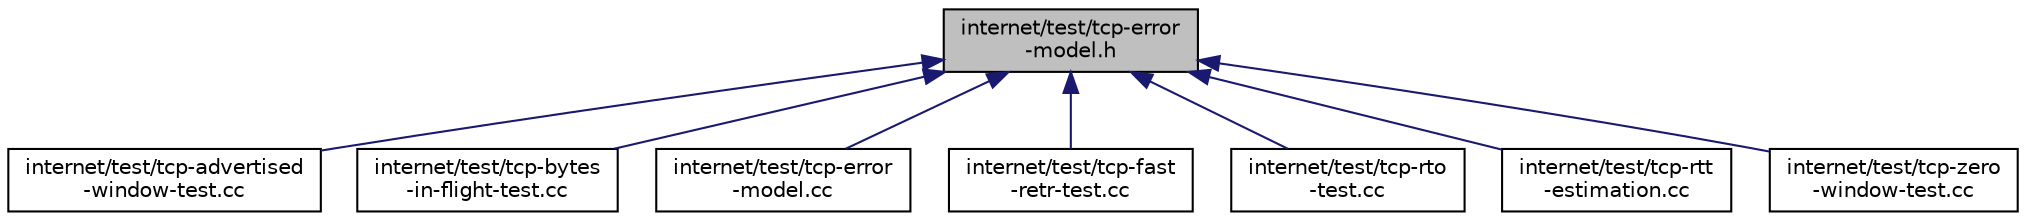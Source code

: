 digraph "internet/test/tcp-error-model.h"
{
  edge [fontname="Helvetica",fontsize="10",labelfontname="Helvetica",labelfontsize="10"];
  node [fontname="Helvetica",fontsize="10",shape=record];
  Node1 [label="internet/test/tcp-error\l-model.h",height=0.2,width=0.4,color="black", fillcolor="grey75", style="filled", fontcolor="black"];
  Node1 -> Node2 [dir="back",color="midnightblue",fontsize="10",style="solid"];
  Node2 [label="internet/test/tcp-advertised\l-window-test.cc",height=0.2,width=0.4,color="black", fillcolor="white", style="filled",URL="$d7/d36/tcp-advertised-window-test_8cc.html"];
  Node1 -> Node3 [dir="back",color="midnightblue",fontsize="10",style="solid"];
  Node3 [label="internet/test/tcp-bytes\l-in-flight-test.cc",height=0.2,width=0.4,color="black", fillcolor="white", style="filled",URL="$d9/dbe/tcp-bytes-in-flight-test_8cc.html"];
  Node1 -> Node4 [dir="back",color="midnightblue",fontsize="10",style="solid"];
  Node4 [label="internet/test/tcp-error\l-model.cc",height=0.2,width=0.4,color="black", fillcolor="white", style="filled",URL="$d3/d8e/tcp-error-model_8cc.html"];
  Node1 -> Node5 [dir="back",color="midnightblue",fontsize="10",style="solid"];
  Node5 [label="internet/test/tcp-fast\l-retr-test.cc",height=0.2,width=0.4,color="black", fillcolor="white", style="filled",URL="$d5/d13/tcp-fast-retr-test_8cc.html"];
  Node1 -> Node6 [dir="back",color="midnightblue",fontsize="10",style="solid"];
  Node6 [label="internet/test/tcp-rto\l-test.cc",height=0.2,width=0.4,color="black", fillcolor="white", style="filled",URL="$d9/df2/tcp-rto-test_8cc.html"];
  Node1 -> Node7 [dir="back",color="midnightblue",fontsize="10",style="solid"];
  Node7 [label="internet/test/tcp-rtt\l-estimation.cc",height=0.2,width=0.4,color="black", fillcolor="white", style="filled",URL="$d1/dd5/tcp-rtt-estimation_8cc.html"];
  Node1 -> Node8 [dir="back",color="midnightblue",fontsize="10",style="solid"];
  Node8 [label="internet/test/tcp-zero\l-window-test.cc",height=0.2,width=0.4,color="black", fillcolor="white", style="filled",URL="$d2/d99/tcp-zero-window-test_8cc.html"];
}
